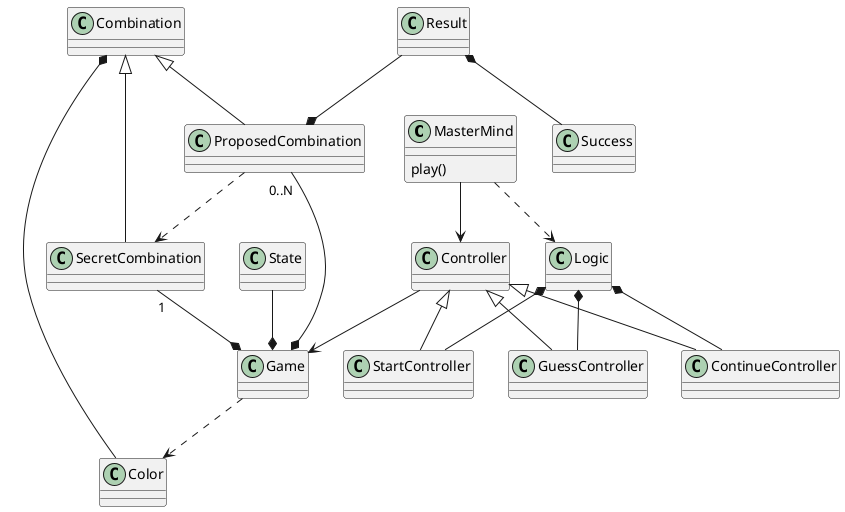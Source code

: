 @startuml

class MasterMind {
	play()
}

SecretCombination "1" --* Game
ProposedCombination "0..N" --* Game
State --* Game
Game ..> Color
ProposedCombination ..> SecretCombination
Combination <|-- SecretCombination
Combination <|-- ProposedCombination
Combination *-- Color
Result --* ProposedCombination
Result *-- Success

Controller <|-- StartController
Controller <|-- GuessController
Controller <|-- ContinueController
Controller --> Game
Logic *-- StartController
Logic *-- GuessController
Logic *-- ContinueController

MasterMind ..> Logic
MasterMind --> Controller

@enduml